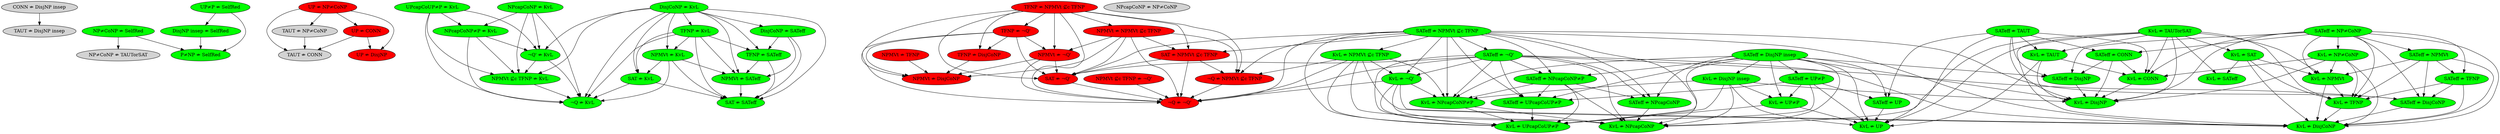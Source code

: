 strict digraph  {
"('CONN', 'DisjNPinsep')" [label="CONN ⇏ DisjNP insep", style=filled];
"('DisjNPinsep', 'SelfRed')" [fillcolor=green, label="DisjNP insep ⇏ SelfRed", style=filled];
"('TAUT', 'CONN')" [label="TAUT ⇏ CONN", style=filled];
"('TAUT', 'DisjNPinsep')" [label="TAUT ⇏ DisjNP insep", style=filled];
"('TAUT', 'NPneqCoNP')" [label="TAUT ⇏ NP≠CoNP", style=filled];
"('NPneqCoNP', 'TAUTorSAT')" [label="NP≠CoNP ⇏ TAUTorSAT", style=filled];
"('NPneqCoNP', 'SelfRed')" [fillcolor=green, label="NP≠CoNP ⇏ SelfRed", style=filled];
"('PneqNP', 'SelfRed')" [fillcolor=green, label="P≠NP ⇏ SelfRed", style=filled];
"('UP', 'DisjNP')" [fillcolor=red, label="UP ⇏ DisjNP", style=filled];
"('UP', 'CONN')" [fillcolor=red, label="UP ⇏ CONN", style=filled];
"('UP', 'NPneqCoNP')" [fillcolor=red, label="UP ⇏ NP≠CoNP", style=filled];
"('UPneqP', 'SelfRed')" [fillcolor=green, label="UP≠P ⇏ SelfRed", style=filled];
"('UPcapCoUPneqP', 'KvL')" [fillcolor=green, label="UPcapCoUP≠P ⇏ KvL", style=filled];
"('NPcapCoNPneqP', 'KvL')" [fillcolor=green, label="NPcapCoNP≠P ⇏ KvL", style=filled];
"(\"negQ'\", 'KvL')" [fillcolor=green, label="¬Q' ⇏ KvL", style=filled];
"('NPMVtnotcontainedinTFNP', \"negQ'\")" [fillcolor=red, label="NPMVt ⊈c TFNP ⇏ ¬Q'", style=filled];
"('NPMVtnotcontainedinTFNP', 'KvL')" [fillcolor=green, label="NPMVt ⊈c TFNP ⇏ KvL", style=filled];
"('negQ', \"negQ'\")" [fillcolor=red, label="¬Q ⇏ ¬Q'", style=filled];
"('negQ', 'NPMVtnotcontainedinTFNP')" [fillcolor=red, label="¬Q ⇏ NPMVt ⊈c TFNP", style=filled];
"('negQ', 'KvL')" [fillcolor=green, label="¬Q ⇏ KvL", style=filled];
"('NPcapCoNP', 'NPneqCoNP')" [label="NPcapCoNP ⇏ NP≠CoNP", style=filled];
"('NPcapCoNP', 'KvL')" [fillcolor=green, label="NPcapCoNP ⇏ KvL", style=filled];
"('DisjCoNP', 'KvL')" [fillcolor=green, label="DisjCoNP ⇏ KvL", style=filled];
"('DisjCoNP', 'SATeff')" [fillcolor=green, label="DisjCoNP ⇏ SATeff", style=filled];
"('TFNP', \"negQ'\")" [fillcolor=red, label="TFNP ⇏ ¬Q'", style=filled];
"('TFNP', 'NPMVtnotcontainedinTFNP')" [fillcolor=red, label="TFNP ⇏ NPMVt ⊈c TFNP", style=filled];
"('TFNP', 'DisjCoNP')" [fillcolor=red, label="TFNP ⇏ DisjCoNP", style=filled];
"('TFNP', 'KvL')" [fillcolor=green, label="TFNP ⇏ KvL", style=filled];
"('TFNP', 'SATeff')" [fillcolor=green, label="TFNP ⇏ SATeff", style=filled];
"('NPMVt', \"negQ'\")" [fillcolor=red, label="NPMVt ⇏ ¬Q'", style=filled];
"('NPMVt', 'NPMVtnotcontainedinTFNP')" [fillcolor=red, label="NPMVt ⇏ NPMVt ⊈c TFNP", style=filled];
"('NPMVt', 'DisjCoNP')" [fillcolor=red, label="NPMVt ⇏ DisjCoNP", style=filled];
"('NPMVt', 'TFNP')" [fillcolor=red, label="NPMVt ⇏ TFNP", style=filled];
"('NPMVt', 'KvL')" [fillcolor=green, label="NPMVt ⇏ KvL", style=filled];
"('NPMVt', 'SATeff')" [fillcolor=green, label="NPMVt ⇏ SATeff", style=filled];
"('SAT', \"negQ'\")" [fillcolor=red, label="SAT ⇏ ¬Q'", style=filled];
"('SAT', 'NPMVtnotcontainedinTFNP')" [fillcolor=red, label="SAT ⇏ NPMVt ⊈c TFNP", style=filled];
"('SAT', 'KvL')" [fillcolor=green, label="SAT ⇏ KvL", style=filled];
"('SAT', 'SATeff')" [fillcolor=green, label="SAT ⇏ SATeff", style=filled];
"('KvL', 'DisjNP')" [fillcolor=green, label="KvL ⇏ DisjNP", style=filled];
"('KvL', 'CONN')" [fillcolor=green, label="KvL ⇏ CONN", style=filled];
"('KvL', 'DisjNPinsep')" [fillcolor=green, label="KvL ⇏ DisjNP insep", style=filled];
"('KvL', 'TAUT')" [fillcolor=green, label="KvL ⇏ TAUT", style=filled];
"('KvL', 'NPneqCoNP')" [fillcolor=green, label="KvL ⇏ NP≠CoNP", style=filled];
"('KvL', 'TAUTorSAT')" [fillcolor=green, label="KvL ⇏ TAUTorSAT", style=filled];
"('KvL', 'UP')" [fillcolor=green, label="KvL ⇏ UP", style=filled];
"('KvL', 'UPneqP')" [fillcolor=green, label="KvL ⇏ UP≠P", style=filled];
"('KvL', 'UPcapCoUPneqP')" [fillcolor=green, label="KvL ⇏ UPcapCoUP≠P", style=filled];
"('KvL', 'NPcapCoNPneqP')" [fillcolor=green, label="KvL ⇏ NPcapCoNP≠P", style=filled];
"('KvL', \"negQ'\")" [fillcolor=green, label="KvL ⇏ ¬Q'", style=filled];
"('KvL', 'NPMVtnotcontainedinTFNP')" [fillcolor=green, label="KvL ⇏ NPMVt ⊈c TFNP", style=filled];
"('KvL', 'NPcapCoNP')" [fillcolor=green, label="KvL ⇏ NPcapCoNP", style=filled];
"('KvL', 'DisjCoNP')" [fillcolor=green, label="KvL ⇏ DisjCoNP", style=filled];
"('KvL', 'TFNP')" [fillcolor=green, label="KvL ⇏ TFNP", style=filled];
"('KvL', 'NPMVt')" [fillcolor=green, label="KvL ⇏ NPMVt", style=filled];
"('KvL', 'SAT')" [fillcolor=green, label="KvL ⇏ SAT", style=filled];
"('KvL', 'SATeff')" [fillcolor=green, label="KvL ⇏ SATeff", style=filled];
"('SATeff', 'DisjNP')" [fillcolor=green, label="SATeff ⇏ DisjNP", style=filled];
"('SATeff', 'CONN')" [fillcolor=green, label="SATeff ⇏ CONN", style=filled];
"('SATeff', 'DisjNPinsep')" [fillcolor=green, label="SATeff ⇏ DisjNP insep", style=filled];
"('SATeff', 'TAUT')" [fillcolor=green, label="SATeff ⇏ TAUT", style=filled];
"('SATeff', 'NPneqCoNP')" [fillcolor=green, label="SATeff ⇏ NP≠CoNP", style=filled];
"('SATeff', 'UP')" [fillcolor=green, label="SATeff ⇏ UP", style=filled];
"('SATeff', 'UPneqP')" [fillcolor=green, label="SATeff ⇏ UP≠P", style=filled];
"('SATeff', 'UPcapCoUPneqP')" [fillcolor=green, label="SATeff ⇏ UPcapCoUP≠P", style=filled];
"('SATeff', 'NPcapCoNPneqP')" [fillcolor=green, label="SATeff ⇏ NPcapCoNP≠P", style=filled];
"('SATeff', \"negQ'\")" [fillcolor=green, label="SATeff ⇏ ¬Q'", style=filled];
"('SATeff', 'NPMVtnotcontainedinTFNP')" [fillcolor=green, label="SATeff ⇏ NPMVt ⊈c TFNP", style=filled];
"('SATeff', 'NPcapCoNP')" [fillcolor=green, label="SATeff ⇏ NPcapCoNP", style=filled];
"('SATeff', 'DisjCoNP')" [fillcolor=green, label="SATeff ⇏ DisjCoNP", style=filled];
"('SATeff', 'TFNP')" [fillcolor=green, label="SATeff ⇏ TFNP", style=filled];
"('SATeff', 'NPMVt')" [fillcolor=green, label="SATeff ⇏ NPMVt", style=filled];
"('CONN', 'DisjNPinsep')" -> "('TAUT', 'DisjNPinsep')";
"('DisjNPinsep', 'SelfRed')" -> "('PneqNP', 'SelfRed')";
"('TAUT', 'NPneqCoNP')" -> "('TAUT', 'CONN')";
"('NPneqCoNP', 'SelfRed')" -> "('NPneqCoNP', 'TAUTorSAT')";
"('NPneqCoNP', 'SelfRed')" -> "('PneqNP', 'SelfRed')";
"('UP', 'CONN')" -> "('TAUT', 'CONN')";
"('UP', 'CONN')" -> "('UP', 'DisjNP')";
"('UP', 'NPneqCoNP')" -> "('TAUT', 'CONN')";
"('UP', 'NPneqCoNP')" -> "('TAUT', 'NPneqCoNP')";
"('UP', 'NPneqCoNP')" -> "('UP', 'DisjNP')";
"('UP', 'NPneqCoNP')" -> "('UP', 'CONN')";
"('UPneqP', 'SelfRed')" -> "('DisjNPinsep', 'SelfRed')";
"('UPneqP', 'SelfRed')" -> "('PneqNP', 'SelfRed')";
"('UPcapCoUPneqP', 'KvL')" -> "('NPcapCoNPneqP', 'KvL')";
"('UPcapCoUPneqP', 'KvL')" -> "(\"negQ'\", 'KvL')";
"('UPcapCoUPneqP', 'KvL')" -> "('NPMVtnotcontainedinTFNP', 'KvL')";
"('UPcapCoUPneqP', 'KvL')" -> "('negQ', 'KvL')";
"('NPcapCoNPneqP', 'KvL')" -> "(\"negQ'\", 'KvL')";
"('NPcapCoNPneqP', 'KvL')" -> "('NPMVtnotcontainedinTFNP', 'KvL')";
"('NPcapCoNPneqP', 'KvL')" -> "('negQ', 'KvL')";
"(\"negQ'\", 'KvL')" -> "('NPMVtnotcontainedinTFNP', 'KvL')";
"(\"negQ'\", 'KvL')" -> "('negQ', 'KvL')";
"('NPMVtnotcontainedinTFNP', \"negQ'\")" -> "('negQ', \"negQ'\")";
"('NPMVtnotcontainedinTFNP', 'KvL')" -> "('negQ', 'KvL')";
"('negQ', 'NPMVtnotcontainedinTFNP')" -> "('negQ', \"negQ'\")";
"('NPcapCoNP', 'KvL')" -> "('NPcapCoNPneqP', 'KvL')";
"('NPcapCoNP', 'KvL')" -> "(\"negQ'\", 'KvL')";
"('NPcapCoNP', 'KvL')" -> "('NPMVtnotcontainedinTFNP', 'KvL')";
"('NPcapCoNP', 'KvL')" -> "('negQ', 'KvL')";
"('DisjCoNP', 'KvL')" -> "(\"negQ'\", 'KvL')";
"('DisjCoNP', 'KvL')" -> "('NPMVtnotcontainedinTFNP', 'KvL')";
"('DisjCoNP', 'KvL')" -> "('negQ', 'KvL')";
"('DisjCoNP', 'KvL')" -> "('DisjCoNP', 'SATeff')";
"('DisjCoNP', 'KvL')" -> "('TFNP', 'KvL')";
"('DisjCoNP', 'KvL')" -> "('TFNP', 'SATeff')";
"('DisjCoNP', 'KvL')" -> "('NPMVt', 'KvL')";
"('DisjCoNP', 'KvL')" -> "('NPMVt', 'SATeff')";
"('DisjCoNP', 'KvL')" -> "('SAT', 'KvL')";
"('DisjCoNP', 'KvL')" -> "('SAT', 'SATeff')";
"('DisjCoNP', 'SATeff')" -> "('TFNP', 'SATeff')";
"('DisjCoNP', 'SATeff')" -> "('NPMVt', 'SATeff')";
"('DisjCoNP', 'SATeff')" -> "('SAT', 'SATeff')";
"('TFNP', \"negQ'\")" -> "('negQ', \"negQ'\")";
"('TFNP', \"negQ'\")" -> "('TFNP', 'DisjCoNP')";
"('TFNP', \"negQ'\")" -> "('NPMVt', \"negQ'\")";
"('TFNP', \"negQ'\")" -> "('NPMVt', 'DisjCoNP')";
"('TFNP', \"negQ'\")" -> "('SAT', \"negQ'\")";
"('TFNP', 'NPMVtnotcontainedinTFNP')" -> "('negQ', \"negQ'\")";
"('TFNP', 'NPMVtnotcontainedinTFNP')" -> "('negQ', 'NPMVtnotcontainedinTFNP')";
"('TFNP', 'NPMVtnotcontainedinTFNP')" -> "('TFNP', \"negQ'\")";
"('TFNP', 'NPMVtnotcontainedinTFNP')" -> "('TFNP', 'DisjCoNP')";
"('TFNP', 'NPMVtnotcontainedinTFNP')" -> "('NPMVt', \"negQ'\")";
"('TFNP', 'NPMVtnotcontainedinTFNP')" -> "('NPMVt', 'NPMVtnotcontainedinTFNP')";
"('TFNP', 'NPMVtnotcontainedinTFNP')" -> "('NPMVt', 'DisjCoNP')";
"('TFNP', 'NPMVtnotcontainedinTFNP')" -> "('SAT', \"negQ'\")";
"('TFNP', 'NPMVtnotcontainedinTFNP')" -> "('SAT', 'NPMVtnotcontainedinTFNP')";
"('TFNP', 'DisjCoNP')" -> "('NPMVt', 'DisjCoNP')";
"('TFNP', 'KvL')" -> "('negQ', 'KvL')";
"('TFNP', 'KvL')" -> "('TFNP', 'SATeff')";
"('TFNP', 'KvL')" -> "('NPMVt', 'KvL')";
"('TFNP', 'KvL')" -> "('NPMVt', 'SATeff')";
"('TFNP', 'KvL')" -> "('SAT', 'KvL')";
"('TFNP', 'KvL')" -> "('SAT', 'SATeff')";
"('TFNP', 'SATeff')" -> "('NPMVt', 'SATeff')";
"('TFNP', 'SATeff')" -> "('SAT', 'SATeff')";
"('NPMVt', \"negQ'\")" -> "('negQ', \"negQ'\")";
"('NPMVt', \"negQ'\")" -> "('NPMVt', 'DisjCoNP')";
"('NPMVt', \"negQ'\")" -> "('SAT', \"negQ'\")";
"('NPMVt', 'NPMVtnotcontainedinTFNP')" -> "('negQ', \"negQ'\")";
"('NPMVt', 'NPMVtnotcontainedinTFNP')" -> "('negQ', 'NPMVtnotcontainedinTFNP')";
"('NPMVt', 'NPMVtnotcontainedinTFNP')" -> "('NPMVt', \"negQ'\")";
"('NPMVt', 'NPMVtnotcontainedinTFNP')" -> "('NPMVt', 'DisjCoNP')";
"('NPMVt', 'NPMVtnotcontainedinTFNP')" -> "('SAT', \"negQ'\")";
"('NPMVt', 'NPMVtnotcontainedinTFNP')" -> "('SAT', 'NPMVtnotcontainedinTFNP')";
"('NPMVt', 'TFNP')" -> "('NPMVt', 'DisjCoNP')";
"('NPMVt', 'KvL')" -> "('negQ', 'KvL')";
"('NPMVt', 'KvL')" -> "('NPMVt', 'SATeff')";
"('NPMVt', 'KvL')" -> "('SAT', 'KvL')";
"('NPMVt', 'KvL')" -> "('SAT', 'SATeff')";
"('NPMVt', 'SATeff')" -> "('SAT', 'SATeff')";
"('SAT', \"negQ'\")" -> "('negQ', \"negQ'\")";
"('SAT', 'NPMVtnotcontainedinTFNP')" -> "('negQ', \"negQ'\")";
"('SAT', 'NPMVtnotcontainedinTFNP')" -> "('negQ', 'NPMVtnotcontainedinTFNP')";
"('SAT', 'NPMVtnotcontainedinTFNP')" -> "('SAT', \"negQ'\")";
"('SAT', 'KvL')" -> "('negQ', 'KvL')";
"('SAT', 'KvL')" -> "('SAT', 'SATeff')";
"('KvL', 'CONN')" -> "('KvL', 'DisjNP')";
"('KvL', 'DisjNPinsep')" -> "('KvL', 'DisjNP')";
"('KvL', 'DisjNPinsep')" -> "('KvL', 'UP')";
"('KvL', 'DisjNPinsep')" -> "('KvL', 'UPneqP')";
"('KvL', 'DisjNPinsep')" -> "('KvL', 'UPcapCoUPneqP')";
"('KvL', 'DisjNPinsep')" -> "('KvL', 'NPcapCoNPneqP')";
"('KvL', 'DisjNPinsep')" -> "('KvL', 'NPcapCoNP')";
"('KvL', 'TAUT')" -> "('KvL', 'DisjNP')";
"('KvL', 'TAUT')" -> "('KvL', 'CONN')";
"('KvL', 'TAUT')" -> "('KvL', 'UP')";
"('KvL', 'NPneqCoNP')" -> "('KvL', 'DisjNP')";
"('KvL', 'NPneqCoNP')" -> "('KvL', 'CONN')";
"('KvL', 'NPneqCoNP')" -> "('KvL', 'DisjCoNP')";
"('KvL', 'NPneqCoNP')" -> "('KvL', 'TFNP')";
"('KvL', 'NPneqCoNP')" -> "('KvL', 'NPMVt')";
"('KvL', 'TAUTorSAT')" -> "('KvL', 'DisjNP')";
"('KvL', 'TAUTorSAT')" -> "('KvL', 'CONN')";
"('KvL', 'TAUTorSAT')" -> "('KvL', 'TAUT')";
"('KvL', 'TAUTorSAT')" -> "('KvL', 'UP')";
"('KvL', 'TAUTorSAT')" -> "('KvL', 'NPcapCoNP')";
"('KvL', 'TAUTorSAT')" -> "('KvL', 'DisjCoNP')";
"('KvL', 'TAUTorSAT')" -> "('KvL', 'TFNP')";
"('KvL', 'TAUTorSAT')" -> "('KvL', 'NPMVt')";
"('KvL', 'TAUTorSAT')" -> "('KvL', 'SAT')";
"('KvL', 'TAUTorSAT')" -> "('KvL', 'SATeff')";
"('KvL', 'UPneqP')" -> "('KvL', 'UP')";
"('KvL', 'UPneqP')" -> "('KvL', 'UPcapCoUPneqP')";
"('KvL', 'NPcapCoNPneqP')" -> "('KvL', 'UPcapCoUPneqP')";
"('KvL', 'NPcapCoNPneqP')" -> "('KvL', 'NPcapCoNP')";
"('KvL', \"negQ'\")" -> "('negQ', \"negQ'\")";
"('KvL', \"negQ'\")" -> "('KvL', 'UPcapCoUPneqP')";
"('KvL', \"negQ'\")" -> "('KvL', 'NPcapCoNPneqP')";
"('KvL', \"negQ'\")" -> "('KvL', 'NPcapCoNP')";
"('KvL', \"negQ'\")" -> "('KvL', 'DisjCoNP')";
"('KvL', 'NPMVtnotcontainedinTFNP')" -> "('negQ', \"negQ'\")";
"('KvL', 'NPMVtnotcontainedinTFNP')" -> "('negQ', 'NPMVtnotcontainedinTFNP')";
"('KvL', 'NPMVtnotcontainedinTFNP')" -> "('KvL', 'UPcapCoUPneqP')";
"('KvL', 'NPMVtnotcontainedinTFNP')" -> "('KvL', 'NPcapCoNPneqP')";
"('KvL', 'NPMVtnotcontainedinTFNP')" -> "('KvL', \"negQ'\")";
"('KvL', 'NPMVtnotcontainedinTFNP')" -> "('KvL', 'NPcapCoNP')";
"('KvL', 'NPMVtnotcontainedinTFNP')" -> "('KvL', 'DisjCoNP')";
"('KvL', 'TFNP')" -> "('KvL', 'DisjCoNP')";
"('KvL', 'NPMVt')" -> "('KvL', 'DisjCoNP')";
"('KvL', 'NPMVt')" -> "('KvL', 'TFNP')";
"('KvL', 'SAT')" -> "('KvL', 'DisjCoNP')";
"('KvL', 'SAT')" -> "('KvL', 'TFNP')";
"('KvL', 'SAT')" -> "('KvL', 'NPMVt')";
"('KvL', 'SAT')" -> "('KvL', 'SATeff')";
"('SATeff', 'DisjNP')" -> "('KvL', 'DisjNP')";
"('SATeff', 'CONN')" -> "('KvL', 'DisjNP')";
"('SATeff', 'CONN')" -> "('KvL', 'CONN')";
"('SATeff', 'CONN')" -> "('SATeff', 'DisjNP')";
"('SATeff', 'DisjNPinsep')" -> "('KvL', 'DisjNP')";
"('SATeff', 'DisjNPinsep')" -> "('KvL', 'DisjNPinsep')";
"('SATeff', 'DisjNPinsep')" -> "('KvL', 'UP')";
"('SATeff', 'DisjNPinsep')" -> "('KvL', 'UPneqP')";
"('SATeff', 'DisjNPinsep')" -> "('KvL', 'UPcapCoUPneqP')";
"('SATeff', 'DisjNPinsep')" -> "('KvL', 'NPcapCoNPneqP')";
"('SATeff', 'DisjNPinsep')" -> "('KvL', 'NPcapCoNP')";
"('SATeff', 'DisjNPinsep')" -> "('SATeff', 'DisjNP')";
"('SATeff', 'DisjNPinsep')" -> "('SATeff', 'UP')";
"('SATeff', 'DisjNPinsep')" -> "('SATeff', 'UPneqP')";
"('SATeff', 'DisjNPinsep')" -> "('SATeff', 'UPcapCoUPneqP')";
"('SATeff', 'DisjNPinsep')" -> "('SATeff', 'NPcapCoNPneqP')";
"('SATeff', 'DisjNPinsep')" -> "('SATeff', 'NPcapCoNP')";
"('SATeff', 'TAUT')" -> "('KvL', 'DisjNP')";
"('SATeff', 'TAUT')" -> "('KvL', 'CONN')";
"('SATeff', 'TAUT')" -> "('KvL', 'TAUT')";
"('SATeff', 'TAUT')" -> "('KvL', 'UP')";
"('SATeff', 'TAUT')" -> "('SATeff', 'DisjNP')";
"('SATeff', 'TAUT')" -> "('SATeff', 'CONN')";
"('SATeff', 'TAUT')" -> "('SATeff', 'UP')";
"('SATeff', 'NPneqCoNP')" -> "('KvL', 'DisjNP')";
"('SATeff', 'NPneqCoNP')" -> "('KvL', 'CONN')";
"('SATeff', 'NPneqCoNP')" -> "('KvL', 'NPneqCoNP')";
"('SATeff', 'NPneqCoNP')" -> "('KvL', 'DisjCoNP')";
"('SATeff', 'NPneqCoNP')" -> "('KvL', 'TFNP')";
"('SATeff', 'NPneqCoNP')" -> "('KvL', 'NPMVt')";
"('SATeff', 'NPneqCoNP')" -> "('SATeff', 'DisjNP')";
"('SATeff', 'NPneqCoNP')" -> "('SATeff', 'CONN')";
"('SATeff', 'NPneqCoNP')" -> "('SATeff', 'DisjCoNP')";
"('SATeff', 'NPneqCoNP')" -> "('SATeff', 'TFNP')";
"('SATeff', 'NPneqCoNP')" -> "('SATeff', 'NPMVt')";
"('SATeff', 'UP')" -> "('KvL', 'UP')";
"('SATeff', 'UPneqP')" -> "('KvL', 'UP')";
"('SATeff', 'UPneqP')" -> "('KvL', 'UPneqP')";
"('SATeff', 'UPneqP')" -> "('KvL', 'UPcapCoUPneqP')";
"('SATeff', 'UPneqP')" -> "('SATeff', 'UP')";
"('SATeff', 'UPneqP')" -> "('SATeff', 'UPcapCoUPneqP')";
"('SATeff', 'UPcapCoUPneqP')" -> "('KvL', 'UPcapCoUPneqP')";
"('SATeff', 'NPcapCoNPneqP')" -> "('KvL', 'UPcapCoUPneqP')";
"('SATeff', 'NPcapCoNPneqP')" -> "('KvL', 'NPcapCoNPneqP')";
"('SATeff', 'NPcapCoNPneqP')" -> "('KvL', 'NPcapCoNP')";
"('SATeff', 'NPcapCoNPneqP')" -> "('SATeff', 'UPcapCoUPneqP')";
"('SATeff', 'NPcapCoNPneqP')" -> "('SATeff', 'NPcapCoNP')";
"('SATeff', \"negQ'\")" -> "('negQ', \"negQ'\")";
"('SATeff', \"negQ'\")" -> "('SAT', \"negQ'\")";
"('SATeff', \"negQ'\")" -> "('KvL', 'UPcapCoUPneqP')";
"('SATeff', \"negQ'\")" -> "('KvL', 'NPcapCoNPneqP')";
"('SATeff', \"negQ'\")" -> "('KvL', \"negQ'\")";
"('SATeff', \"negQ'\")" -> "('KvL', 'NPcapCoNP')";
"('SATeff', \"negQ'\")" -> "('KvL', 'DisjCoNP')";
"('SATeff', \"negQ'\")" -> "('SATeff', 'UPcapCoUPneqP')";
"('SATeff', \"negQ'\")" -> "('SATeff', 'NPcapCoNPneqP')";
"('SATeff', \"negQ'\")" -> "('SATeff', 'NPcapCoNP')";
"('SATeff', \"negQ'\")" -> "('SATeff', 'DisjCoNP')";
"('SATeff', 'NPMVtnotcontainedinTFNP')" -> "('negQ', \"negQ'\")";
"('SATeff', 'NPMVtnotcontainedinTFNP')" -> "('negQ', 'NPMVtnotcontainedinTFNP')";
"('SATeff', 'NPMVtnotcontainedinTFNP')" -> "('SAT', \"negQ'\")";
"('SATeff', 'NPMVtnotcontainedinTFNP')" -> "('SAT', 'NPMVtnotcontainedinTFNP')";
"('SATeff', 'NPMVtnotcontainedinTFNP')" -> "('KvL', 'UPcapCoUPneqP')";
"('SATeff', 'NPMVtnotcontainedinTFNP')" -> "('KvL', 'NPcapCoNPneqP')";
"('SATeff', 'NPMVtnotcontainedinTFNP')" -> "('KvL', \"negQ'\")";
"('SATeff', 'NPMVtnotcontainedinTFNP')" -> "('KvL', 'NPMVtnotcontainedinTFNP')";
"('SATeff', 'NPMVtnotcontainedinTFNP')" -> "('KvL', 'NPcapCoNP')";
"('SATeff', 'NPMVtnotcontainedinTFNP')" -> "('KvL', 'DisjCoNP')";
"('SATeff', 'NPMVtnotcontainedinTFNP')" -> "('SATeff', 'UPcapCoUPneqP')";
"('SATeff', 'NPMVtnotcontainedinTFNP')" -> "('SATeff', 'NPcapCoNPneqP')";
"('SATeff', 'NPMVtnotcontainedinTFNP')" -> "('SATeff', \"negQ'\")";
"('SATeff', 'NPMVtnotcontainedinTFNP')" -> "('SATeff', 'NPcapCoNP')";
"('SATeff', 'NPMVtnotcontainedinTFNP')" -> "('SATeff', 'DisjCoNP')";
"('SATeff', 'NPcapCoNP')" -> "('KvL', 'NPcapCoNP')";
"('SATeff', 'DisjCoNP')" -> "('KvL', 'DisjCoNP')";
"('SATeff', 'TFNP')" -> "('KvL', 'DisjCoNP')";
"('SATeff', 'TFNP')" -> "('KvL', 'TFNP')";
"('SATeff', 'TFNP')" -> "('SATeff', 'DisjCoNP')";
"('SATeff', 'NPMVt')" -> "('KvL', 'DisjCoNP')";
"('SATeff', 'NPMVt')" -> "('KvL', 'TFNP')";
"('SATeff', 'NPMVt')" -> "('KvL', 'NPMVt')";
"('SATeff', 'NPMVt')" -> "('SATeff', 'DisjCoNP')";
"('SATeff', 'NPMVt')" -> "('SATeff', 'TFNP')";
}
